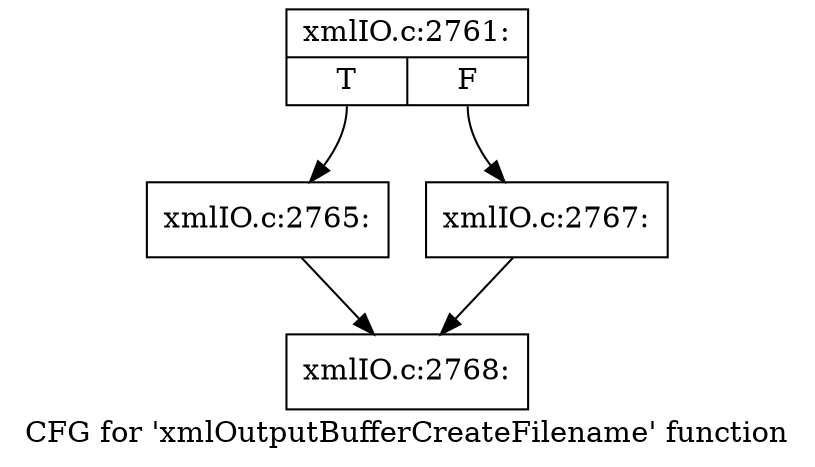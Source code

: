 digraph "CFG for 'xmlOutputBufferCreateFilename' function" {
	label="CFG for 'xmlOutputBufferCreateFilename' function";

	Node0x55ed347864d0 [shape=record,label="{xmlIO.c:2761:|{<s0>T|<s1>F}}"];
	Node0x55ed347864d0:s0 -> Node0x55ed34787500;
	Node0x55ed347864d0:s1 -> Node0x55ed34787550;
	Node0x55ed34787500 [shape=record,label="{xmlIO.c:2765:}"];
	Node0x55ed34787500 -> Node0x55ed34775640;
	Node0x55ed34787550 [shape=record,label="{xmlIO.c:2767:}"];
	Node0x55ed34787550 -> Node0x55ed34775640;
	Node0x55ed34775640 [shape=record,label="{xmlIO.c:2768:}"];
}
